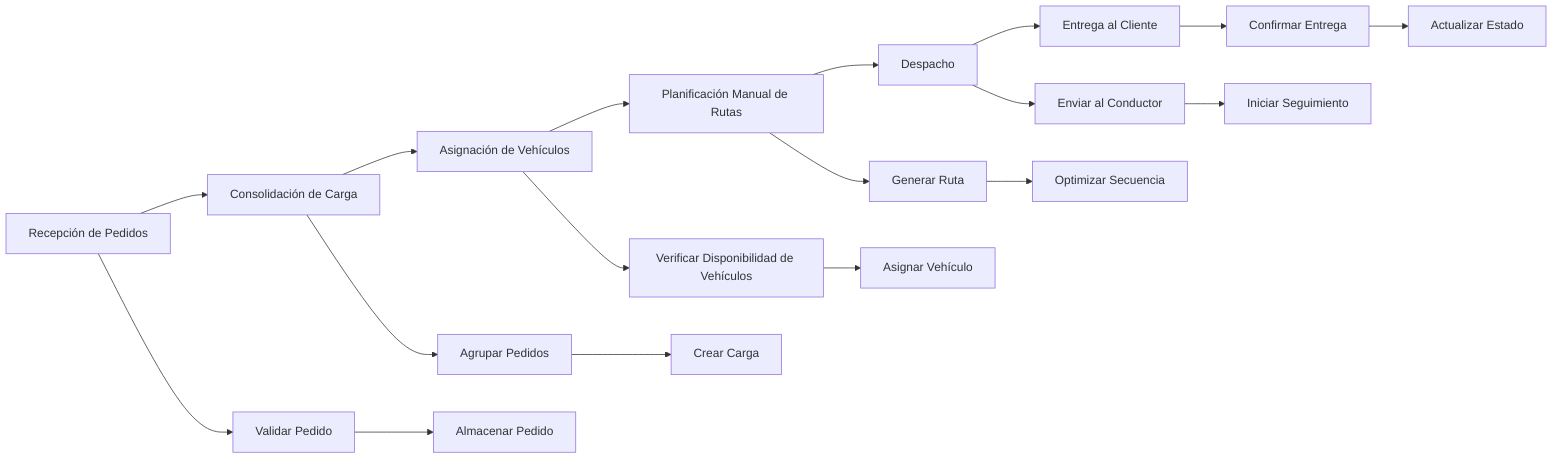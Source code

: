 graph LR
    A[Recepción de Pedidos] --> B[Consolidación de Carga]
    B --> C[Asignación de Vehículos]
    C --> D[Planificación Manual de Rutas]
    D --> E[Despacho]
    E --> F[Entrega al Cliente]
    
    A --> A1[Validar Pedido]
    A1 --> A2[Almacenar Pedido]
    
    B --> B1[Agrupar Pedidos]
    B1 --> B2[Crear Carga]
    
    C --> C1[Verificar Disponibilidad de Vehículos]
    C1 --> C2[Asignar Vehículo]
    
    D --> D1[Generar Ruta]
    D1 --> D2[Optimizar Secuencia]
    
    E --> E1[Enviar al Conductor]
    E1 --> E2[Iniciar Seguimiento]
    
    F --> F1[Confirmar Entrega]
    F1 --> F2[Actualizar Estado]